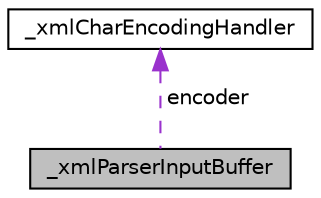 digraph "_xmlParserInputBuffer"
{
 // LATEX_PDF_SIZE
  edge [fontname="Helvetica",fontsize="10",labelfontname="Helvetica",labelfontsize="10"];
  node [fontname="Helvetica",fontsize="10",shape=record];
  Node1 [label="_xmlParserInputBuffer",height=0.2,width=0.4,color="black", fillcolor="grey75", style="filled", fontcolor="black",tooltip=" "];
  Node2 -> Node1 [dir="back",color="darkorchid3",fontsize="10",style="dashed",label=" encoder" ];
  Node2 [label="_xmlCharEncodingHandler",height=0.2,width=0.4,color="black", fillcolor="white", style="filled",URL="$struct__xmlCharEncodingHandler.html",tooltip=" "];
}
